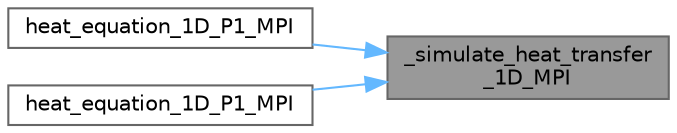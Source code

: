 digraph "_simulate_heat_transfer_1D_MPI"
{
 // LATEX_PDF_SIZE
  bgcolor="transparent";
  edge [fontname=Helvetica,fontsize=10,labelfontname=Helvetica,labelfontsize=10];
  node [fontname=Helvetica,fontsize=10,shape=box,height=0.2,width=0.4];
  rankdir="RL";
  Node1 [id="Node000001",label="_simulate_heat_transfer\l_1D_MPI",height=0.2,width=0.4,color="gray40", fillcolor="grey60", style="filled", fontcolor="black",tooltip="This is a function that simulates the heat transfer in 1D object as wire, and each core writes the re..."];
  Node1 -> Node2 [id="edge1_Node000001_Node000002",dir="back",color="steelblue1",style="solid",tooltip=" "];
  Node2 [id="Node000002",label="heat_equation_1D_P1_MPI",height=0.2,width=0.4,color="grey40", fillcolor="white", style="filled",URL="$temp2_2physics_8c.html#a7282587b634b4fcbdf8e9ad99371dcad",tooltip=" "];
  Node1 -> Node3 [id="edge2_Node000001_Node000003",dir="back",color="steelblue1",style="solid",tooltip=" "];
  Node3 [id="Node000003",label="heat_equation_1D_P1_MPI",height=0.2,width=0.4,color="grey40", fillcolor="white", style="filled",URL="$_physics___l_i_b_2src_2physics_8c.html#a19b0b58d1e72c4b85fa1672b14555210",tooltip=" "];
}
